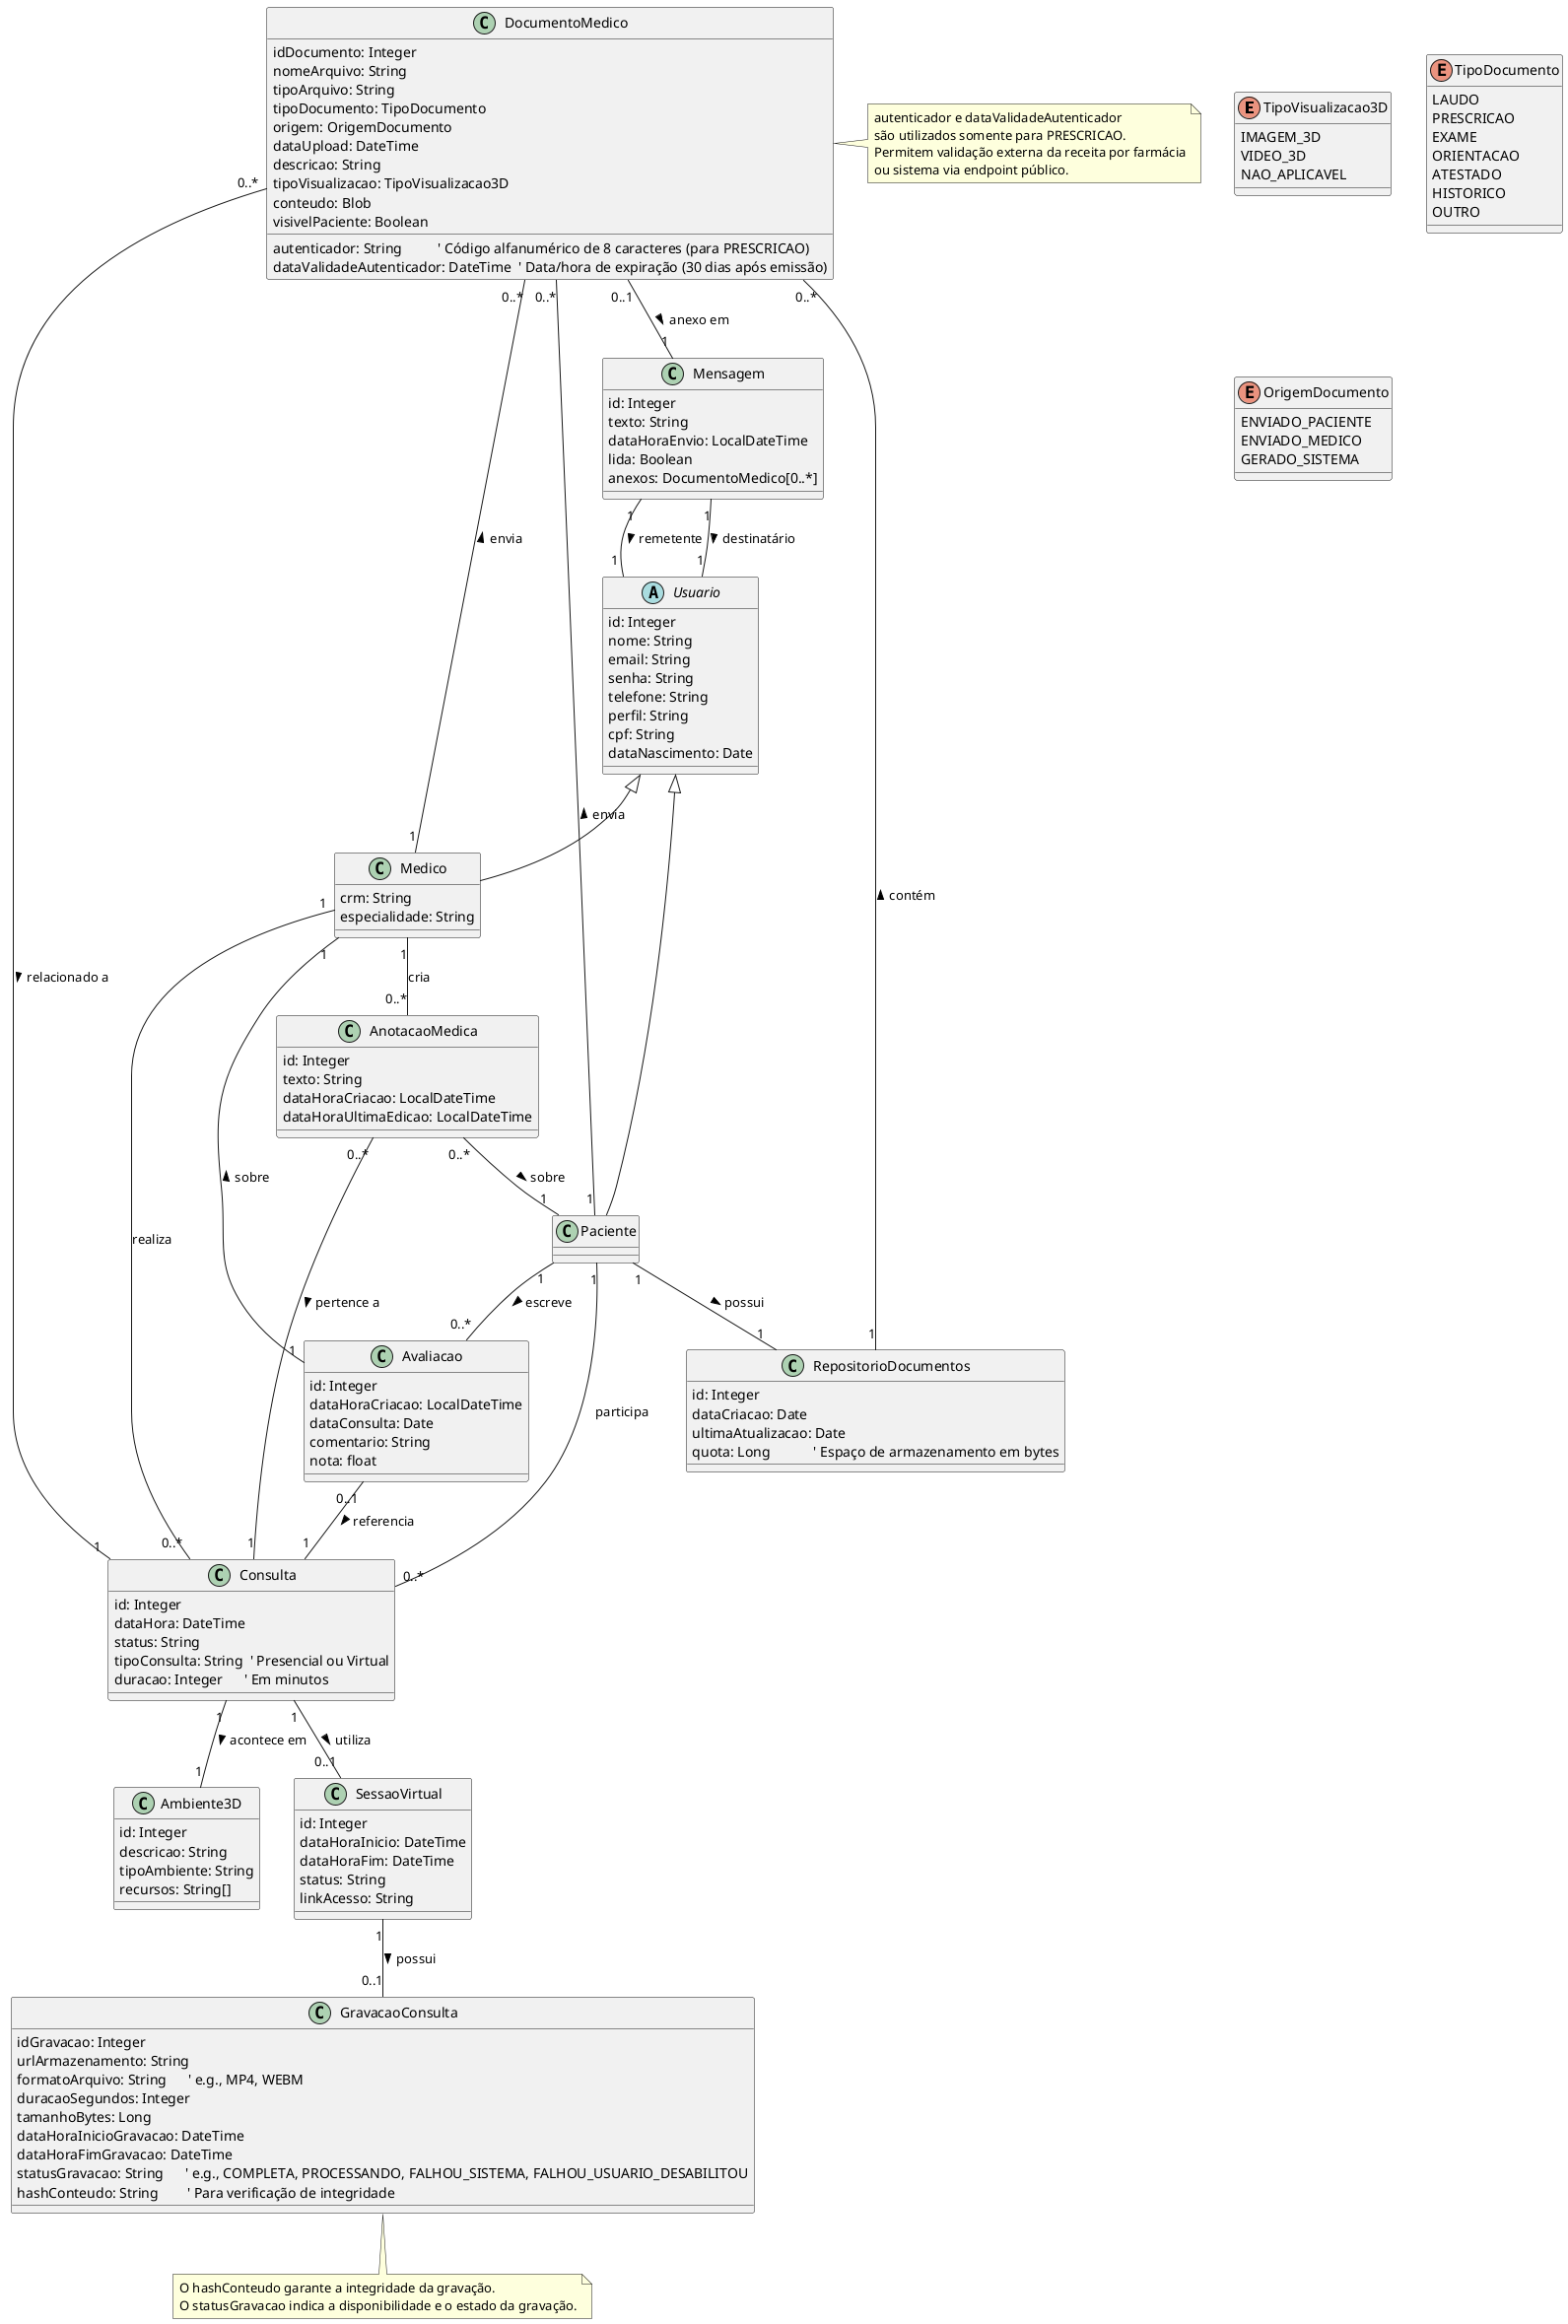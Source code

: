 @startuml
' Modelo de domínio combinado (classes de análise - atributos e associações)

enum TipoVisualizacao3D {
    IMAGEM_3D
    VIDEO_3D
    NAO_APLICAVEL
}

enum TipoDocumento {
    LAUDO
    PRESCRICAO
    EXAME
    ORIENTACAO
    ATESTADO
    HISTORICO
    OUTRO
}

enum OrigemDocumento {
    ENVIADO_PACIENTE
    ENVIADO_MEDICO
    GERADO_SISTEMA
}

abstract class Usuario {
    id: Integer
    nome: String
    email: String
    senha: String
    telefone: String
    perfil: String
    cpf: String
    dataNascimento: Date
}

class Medico {
    crm: String
    especialidade: String
}

class Paciente {
    ' Herda atributos de Usuario
}

class Consulta {
    id: Integer
    dataHora: DateTime
    status: String
    tipoConsulta: String  ' Presencial ou Virtual
    duracao: Integer      ' Em minutos
}

class DocumentoMedico {
    idDocumento: Integer
    nomeArquivo: String
    tipoArquivo: String
    tipoDocumento: TipoDocumento
    origem: OrigemDocumento
    dataUpload: DateTime
    descricao: String
    tipoVisualizacao: TipoVisualizacao3D
    conteudo: Blob
    visivelPaciente: Boolean
    autenticador: String          ' Código alfanumérico de 8 caracteres (para PRESCRICAO)
    dataValidadeAutenticador: DateTime  ' Data/hora de expiração (30 dias após emissão)
}

class RepositorioDocumentos {
    id: Integer
    dataCriacao: Date
    ultimaAtualizacao: Date
    quota: Long            ' Espaço de armazenamento em bytes
}

class Ambiente3D {
    id: Integer
    descricao: String
    tipoAmbiente: String
    recursos: String[]
}

class AnotacaoMedica {
    id: Integer
    texto: String
    dataHoraCriacao: LocalDateTime
    dataHoraUltimaEdicao: LocalDateTime
}

class Mensagem {
    id: Integer
    texto: String
    dataHoraEnvio: LocalDateTime
    lida: Boolean
    anexos: DocumentoMedico[0..*]
}

class SessaoVirtual {
    id: Integer
    dataHoraInicio: DateTime
    dataHoraFim: DateTime
    status: String
    linkAcesso: String
}

class GravacaoConsulta {
    idGravacao: Integer
    urlArmazenamento: String
    formatoArquivo: String      ' e.g., MP4, WEBM
    duracaoSegundos: Integer
    tamanhoBytes: Long
    dataHoraInicioGravacao: DateTime
    dataHoraFimGravacao: DateTime
    statusGravacao: String      ' e.g., COMPLETA, PROCESSANDO, FALHOU_SISTEMA, FALHOU_USUARIO_DESABILITOU
    hashConteudo: String        ' Para verificação de integridade
}

class Avaliacao {
    id: Integer
    dataHoraCriacao: LocalDateTime
    dataConsulta: Date
    comentario: String
    nota: float
}

Usuario <|-- Medico
Usuario <|-- Paciente

Medico "1" -- "0..*" Consulta : realiza
Paciente "1" -- "0..*" Consulta : participa
Consulta "1" -- "1" Ambiente3D : acontece em >
Consulta "1" -- "0..1" SessaoVirtual : utiliza >

SessaoVirtual "1" -- "0..1" GravacaoConsulta : possui >

Paciente "1" -- "1" RepositorioDocumentos : possui >
RepositorioDocumentos "1" -- "0..*" DocumentoMedico : contém >

DocumentoMedico "0..*" -- "1" Consulta : relacionado a >
DocumentoMedico "0..1" -- "1" Mensagem : anexo em >

Medico "1" -- "0..*" DocumentoMedico : envia >
Paciente "1" -- "0..*" DocumentoMedico : envia >

Medico "1" -- "0..*" AnotacaoMedica : cria
AnotacaoMedica "0..*" -- "1" Consulta : pertence a >
AnotacaoMedica "0..*" -- "1" Paciente : sobre >

Mensagem "1" -- "1" Usuario : remetente >
Mensagem "1" -- "1" Usuario : destinatário >

Paciente "1" -- "0..*" Avaliacao : escreve >
Avaliacao "1" -- "1" Medico : sobre >
Avaliacao "0..1" -- "1" Consulta : referencia >

note right of DocumentoMedico
autenticador e dataValidadeAutenticador
são utilizados somente para PRESCRICAO.
Permitem validação externa da receita por farmácia
ou sistema via endpoint público.
end note

note bottom of GravacaoConsulta
O hashConteudo garante a integridade da gravação.
O statusGravacao indica a disponibilidade e o estado da gravação.
end note

@enduml
